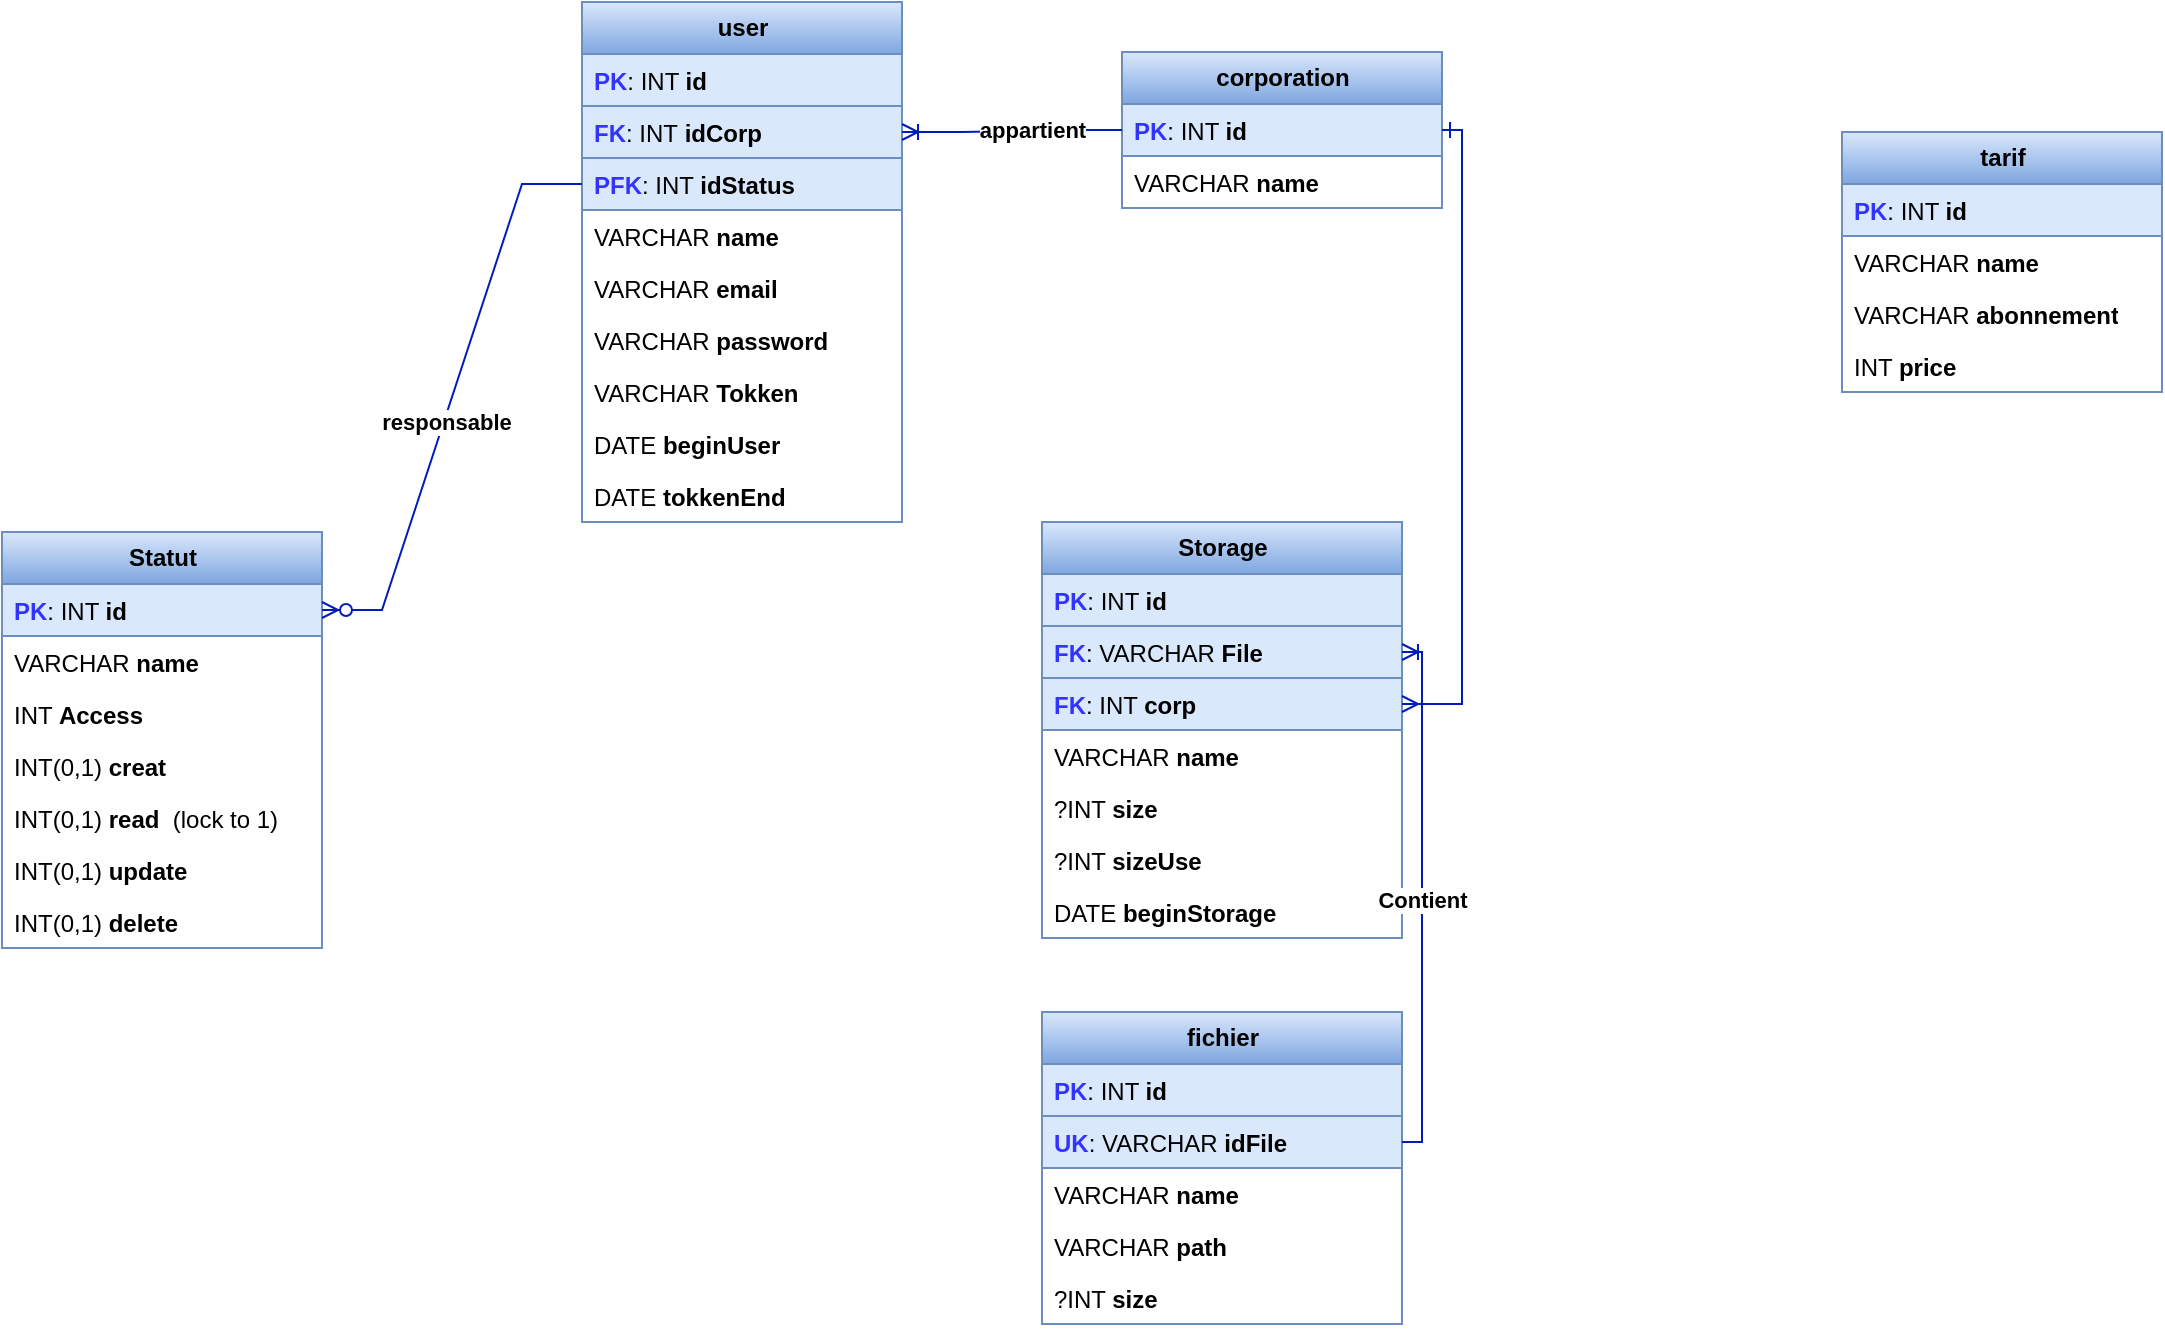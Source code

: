 <mxfile version="24.7.6">
  <diagram id="C5RBs43oDa-KdzZeNtuy" name="Page-1">
    <mxGraphModel dx="1434" dy="746" grid="1" gridSize="10" guides="1" tooltips="1" connect="1" arrows="1" fold="1" page="1" pageScale="1" pageWidth="1169" pageHeight="827" math="0" shadow="0">
      <root>
        <mxCell id="WIyWlLk6GJQsqaUBKTNV-0" />
        <mxCell id="WIyWlLk6GJQsqaUBKTNV-1" parent="WIyWlLk6GJQsqaUBKTNV-0" />
        <mxCell id="jUsBYwLIqbHVCt4yC-l_-19" value="user" style="swimlane;fontStyle=1;childLayout=stackLayout;horizontal=1;startSize=26;horizontalStack=0;resizeParent=1;resizeParentMax=0;resizeLast=0;collapsible=1;marginBottom=0;html=1;fillColor=#dae8fc;strokeColor=#6c8ebf;gradientColor=#7ea6e0;" parent="WIyWlLk6GJQsqaUBKTNV-1" vertex="1">
          <mxGeometry x="330" y="15" width="160" height="260" as="geometry" />
        </mxCell>
        <mxCell id="jUsBYwLIqbHVCt4yC-l_-20" value="&lt;b&gt;&lt;font color=&quot;#3333ff&quot;&gt;PK&lt;/font&gt;&lt;/b&gt;: INT &lt;b&gt;id&lt;/b&gt;" style="text;strokeColor=#6c8ebf;fillColor=#dae8fc;align=left;verticalAlign=top;spacingLeft=4;spacingRight=4;overflow=hidden;rotatable=0;points=[[0,0.5],[1,0.5]];portConstraint=eastwest;whiteSpace=wrap;html=1;" parent="jUsBYwLIqbHVCt4yC-l_-19" vertex="1">
          <mxGeometry y="26" width="160" height="26" as="geometry" />
        </mxCell>
        <mxCell id="jUsBYwLIqbHVCt4yC-l_-22" value="&lt;b&gt;&lt;font color=&quot;#3333ff&quot;&gt;FK&lt;/font&gt;&lt;/b&gt;: INT&amp;nbsp;&lt;b&gt;idCorp&amp;nbsp;&lt;/b&gt;" style="text;strokeColor=#6c8ebf;fillColor=#dae8fc;align=left;verticalAlign=top;spacingLeft=4;spacingRight=4;overflow=hidden;rotatable=0;points=[[0,0.5],[1,0.5]];portConstraint=eastwest;whiteSpace=wrap;html=1;" parent="jUsBYwLIqbHVCt4yC-l_-19" vertex="1">
          <mxGeometry y="52" width="160" height="26" as="geometry" />
        </mxCell>
        <mxCell id="jUsBYwLIqbHVCt4yC-l_-21" value="&lt;b&gt;&lt;font color=&quot;#3333ff&quot;&gt;PFK&lt;/font&gt;&lt;/b&gt;: INT &lt;b&gt;idStatus&lt;/b&gt;" style="text;strokeColor=#6c8ebf;fillColor=#dae8fc;align=left;verticalAlign=top;spacingLeft=4;spacingRight=4;overflow=hidden;rotatable=0;points=[[0,0.5],[1,0.5]];portConstraint=eastwest;whiteSpace=wrap;html=1;" parent="jUsBYwLIqbHVCt4yC-l_-19" vertex="1">
          <mxGeometry y="78" width="160" height="26" as="geometry" />
        </mxCell>
        <mxCell id="jUsBYwLIqbHVCt4yC-l_-23" value="VARCHAR&amp;nbsp;&lt;b&gt;name&lt;/b&gt;" style="text;strokeColor=none;fillColor=none;align=left;verticalAlign=top;spacingLeft=4;spacingRight=4;overflow=hidden;rotatable=0;points=[[0,0.5],[1,0.5]];portConstraint=eastwest;whiteSpace=wrap;html=1;" parent="jUsBYwLIqbHVCt4yC-l_-19" vertex="1">
          <mxGeometry y="104" width="160" height="26" as="geometry" />
        </mxCell>
        <mxCell id="jUsBYwLIqbHVCt4yC-l_-24" value="VARCHAR &lt;b&gt;email&lt;/b&gt;" style="text;strokeColor=none;fillColor=none;align=left;verticalAlign=top;spacingLeft=4;spacingRight=4;overflow=hidden;rotatable=0;points=[[0,0.5],[1,0.5]];portConstraint=eastwest;whiteSpace=wrap;html=1;" parent="jUsBYwLIqbHVCt4yC-l_-19" vertex="1">
          <mxGeometry y="130" width="160" height="26" as="geometry" />
        </mxCell>
        <mxCell id="jUsBYwLIqbHVCt4yC-l_-26" value="VARCHAR &lt;b&gt;password&lt;/b&gt;" style="text;strokeColor=none;fillColor=none;align=left;verticalAlign=top;spacingLeft=4;spacingRight=4;overflow=hidden;rotatable=0;points=[[0,0.5],[1,0.5]];portConstraint=eastwest;whiteSpace=wrap;html=1;" parent="jUsBYwLIqbHVCt4yC-l_-19" vertex="1">
          <mxGeometry y="156" width="160" height="26" as="geometry" />
        </mxCell>
        <mxCell id="jUsBYwLIqbHVCt4yC-l_-25" value="VARCHAR &lt;b&gt;Tokken&amp;nbsp;&lt;/b&gt;" style="text;strokeColor=none;fillColor=none;align=left;verticalAlign=top;spacingLeft=4;spacingRight=4;overflow=hidden;rotatable=0;points=[[0,0.5],[1,0.5]];portConstraint=eastwest;whiteSpace=wrap;html=1;" parent="jUsBYwLIqbHVCt4yC-l_-19" vertex="1">
          <mxGeometry y="182" width="160" height="26" as="geometry" />
        </mxCell>
        <mxCell id="jUsBYwLIqbHVCt4yC-l_-27" value="DATE &lt;b&gt;beginUser&lt;/b&gt;" style="text;strokeColor=none;fillColor=none;align=left;verticalAlign=top;spacingLeft=4;spacingRight=4;overflow=hidden;rotatable=0;points=[[0,0.5],[1,0.5]];portConstraint=eastwest;whiteSpace=wrap;html=1;" parent="jUsBYwLIqbHVCt4yC-l_-19" vertex="1">
          <mxGeometry y="208" width="160" height="26" as="geometry" />
        </mxCell>
        <mxCell id="jUsBYwLIqbHVCt4yC-l_-28" value="DATE &lt;b&gt;tokkenEnd&lt;/b&gt;" style="text;strokeColor=none;fillColor=none;align=left;verticalAlign=top;spacingLeft=4;spacingRight=4;overflow=hidden;rotatable=0;points=[[0,0.5],[1,0.5]];portConstraint=eastwest;whiteSpace=wrap;html=1;" parent="jUsBYwLIqbHVCt4yC-l_-19" vertex="1">
          <mxGeometry y="234" width="160" height="26" as="geometry" />
        </mxCell>
        <mxCell id="jUsBYwLIqbHVCt4yC-l_-29" value="corporation" style="swimlane;fontStyle=1;childLayout=stackLayout;horizontal=1;startSize=26;fillColor=#dae8fc;horizontalStack=0;resizeParent=1;resizeParentMax=0;resizeLast=0;collapsible=1;marginBottom=0;html=1;gradientColor=#7ea6e0;strokeColor=#6c8ebf;labelBackgroundColor=none;labelBorderColor=none;textShadow=0;" parent="WIyWlLk6GJQsqaUBKTNV-1" vertex="1">
          <mxGeometry x="600" y="40" width="160" height="78" as="geometry" />
        </mxCell>
        <mxCell id="jUsBYwLIqbHVCt4yC-l_-30" value="&lt;b&gt;&lt;font color=&quot;#3333ff&quot;&gt;PK&lt;/font&gt;&lt;/b&gt;: INT &lt;b&gt;id&lt;/b&gt;" style="text;strokeColor=#6c8ebf;fillColor=#dae8fc;align=left;verticalAlign=top;spacingLeft=4;spacingRight=4;overflow=hidden;rotatable=0;points=[[0,0.5],[1,0.5]];portConstraint=eastwest;whiteSpace=wrap;html=1;" parent="jUsBYwLIqbHVCt4yC-l_-29" vertex="1">
          <mxGeometry y="26" width="160" height="26" as="geometry" />
        </mxCell>
        <mxCell id="jUsBYwLIqbHVCt4yC-l_-33" value="VARCHAR&amp;nbsp;&lt;b&gt;name&lt;/b&gt;" style="text;strokeColor=none;fillColor=none;align=left;verticalAlign=top;spacingLeft=4;spacingRight=4;overflow=hidden;rotatable=0;points=[[0,0.5],[1,0.5]];portConstraint=eastwest;whiteSpace=wrap;html=1;" parent="jUsBYwLIqbHVCt4yC-l_-29" vertex="1">
          <mxGeometry y="52" width="160" height="26" as="geometry" />
        </mxCell>
        <mxCell id="jUsBYwLIqbHVCt4yC-l_-39" value="Statut" style="swimlane;fontStyle=1;childLayout=stackLayout;horizontal=1;startSize=26;fillColor=#dae8fc;horizontalStack=0;resizeParent=1;resizeParentMax=0;resizeLast=0;collapsible=1;marginBottom=0;html=1;gradientColor=#7ea6e0;strokeColor=#6c8ebf;" parent="WIyWlLk6GJQsqaUBKTNV-1" vertex="1">
          <mxGeometry x="40" y="280" width="160" height="208" as="geometry" />
        </mxCell>
        <mxCell id="jUsBYwLIqbHVCt4yC-l_-40" value="&lt;b&gt;&lt;font color=&quot;#3333ff&quot;&gt;PK&lt;/font&gt;&lt;/b&gt;: INT &lt;b&gt;id&lt;/b&gt;" style="text;strokeColor=#6c8ebf;fillColor=#dae8fc;align=left;verticalAlign=top;spacingLeft=4;spacingRight=4;overflow=hidden;rotatable=0;points=[[0,0.5],[1,0.5]];portConstraint=eastwest;whiteSpace=wrap;html=1;" parent="jUsBYwLIqbHVCt4yC-l_-39" vertex="1">
          <mxGeometry y="26" width="160" height="26" as="geometry" />
        </mxCell>
        <mxCell id="jUsBYwLIqbHVCt4yC-l_-41" value="VARCHAR&amp;nbsp;&lt;b&gt;name&lt;/b&gt;" style="text;strokeColor=none;fillColor=none;align=left;verticalAlign=top;spacingLeft=4;spacingRight=4;overflow=hidden;rotatable=0;points=[[0,0.5],[1,0.5]];portConstraint=eastwest;whiteSpace=wrap;html=1;" parent="jUsBYwLIqbHVCt4yC-l_-39" vertex="1">
          <mxGeometry y="52" width="160" height="26" as="geometry" />
        </mxCell>
        <mxCell id="wmvPWUq8RUSKI9edU3eR-12" value="INT &lt;b&gt;Access&lt;/b&gt;" style="text;strokeColor=none;fillColor=none;align=left;verticalAlign=top;spacingLeft=4;spacingRight=4;overflow=hidden;rotatable=0;points=[[0,0.5],[1,0.5]];portConstraint=eastwest;whiteSpace=wrap;html=1;" vertex="1" parent="jUsBYwLIqbHVCt4yC-l_-39">
          <mxGeometry y="78" width="160" height="26" as="geometry" />
        </mxCell>
        <mxCell id="wmvPWUq8RUSKI9edU3eR-20" value="INT(0,1) &lt;b&gt;creat&lt;/b&gt;" style="text;strokeColor=none;fillColor=none;align=left;verticalAlign=top;spacingLeft=4;spacingRight=4;overflow=hidden;rotatable=0;points=[[0,0.5],[1,0.5]];portConstraint=eastwest;whiteSpace=wrap;html=1;" vertex="1" parent="jUsBYwLIqbHVCt4yC-l_-39">
          <mxGeometry y="104" width="160" height="26" as="geometry" />
        </mxCell>
        <mxCell id="wmvPWUq8RUSKI9edU3eR-28" value="INT(0,1)&amp;nbsp;&lt;b&gt;read&amp;nbsp; &lt;/b&gt;(lock to 1)" style="text;strokeColor=none;fillColor=none;align=left;verticalAlign=top;spacingLeft=4;spacingRight=4;overflow=hidden;rotatable=0;points=[[0,0.5],[1,0.5]];portConstraint=eastwest;whiteSpace=wrap;html=1;" vertex="1" parent="jUsBYwLIqbHVCt4yC-l_-39">
          <mxGeometry y="130" width="160" height="26" as="geometry" />
        </mxCell>
        <mxCell id="wmvPWUq8RUSKI9edU3eR-26" value="INT(0,1)&amp;nbsp;&lt;b&gt;update&lt;/b&gt;" style="text;strokeColor=none;fillColor=none;align=left;verticalAlign=top;spacingLeft=4;spacingRight=4;overflow=hidden;rotatable=0;points=[[0,0.5],[1,0.5]];portConstraint=eastwest;whiteSpace=wrap;html=1;" vertex="1" parent="jUsBYwLIqbHVCt4yC-l_-39">
          <mxGeometry y="156" width="160" height="26" as="geometry" />
        </mxCell>
        <mxCell id="wmvPWUq8RUSKI9edU3eR-27" value="INT(0,1)&amp;nbsp;&lt;b&gt;delete&lt;/b&gt;" style="text;strokeColor=none;fillColor=none;align=left;verticalAlign=top;spacingLeft=4;spacingRight=4;overflow=hidden;rotatable=0;points=[[0,0.5],[1,0.5]];portConstraint=eastwest;whiteSpace=wrap;html=1;" vertex="1" parent="jUsBYwLIqbHVCt4yC-l_-39">
          <mxGeometry y="182" width="160" height="26" as="geometry" />
        </mxCell>
        <mxCell id="jUsBYwLIqbHVCt4yC-l_-45" value="tarif" style="swimlane;fontStyle=1;childLayout=stackLayout;horizontal=1;startSize=26;fillColor=#dae8fc;horizontalStack=0;resizeParent=1;resizeParentMax=0;resizeLast=0;collapsible=1;marginBottom=0;html=1;gradientColor=#7ea6e0;strokeColor=#6c8ebf;" parent="WIyWlLk6GJQsqaUBKTNV-1" vertex="1">
          <mxGeometry x="960" y="80" width="160" height="130" as="geometry" />
        </mxCell>
        <mxCell id="jUsBYwLIqbHVCt4yC-l_-46" value="&lt;b&gt;&lt;font color=&quot;#3333ff&quot;&gt;PK&lt;/font&gt;&lt;/b&gt;: INT &lt;b&gt;id&lt;/b&gt;" style="text;strokeColor=#6c8ebf;fillColor=#dae8fc;align=left;verticalAlign=top;spacingLeft=4;spacingRight=4;overflow=hidden;rotatable=0;points=[[0,0.5],[1,0.5]];portConstraint=eastwest;whiteSpace=wrap;html=1;" parent="jUsBYwLIqbHVCt4yC-l_-45" vertex="1">
          <mxGeometry y="26" width="160" height="26" as="geometry" />
        </mxCell>
        <mxCell id="jUsBYwLIqbHVCt4yC-l_-47" value="VARCHAR&amp;nbsp;&lt;b&gt;name&lt;/b&gt;" style="text;strokeColor=none;fillColor=none;align=left;verticalAlign=top;spacingLeft=4;spacingRight=4;overflow=hidden;rotatable=0;points=[[0,0.5],[1,0.5]];portConstraint=eastwest;whiteSpace=wrap;html=1;" parent="jUsBYwLIqbHVCt4yC-l_-45" vertex="1">
          <mxGeometry y="52" width="160" height="26" as="geometry" />
        </mxCell>
        <mxCell id="wmvPWUq8RUSKI9edU3eR-6" value="VARCHAR&amp;nbsp;&lt;span style=&quot;text-align: center; text-wrap: nowrap;&quot;&gt;&lt;b&gt;abonnement&lt;/b&gt;&lt;/span&gt;" style="text;strokeColor=none;fillColor=none;align=left;verticalAlign=top;spacingLeft=4;spacingRight=4;overflow=hidden;rotatable=0;points=[[0,0.5],[1,0.5]];portConstraint=eastwest;whiteSpace=wrap;html=1;" vertex="1" parent="jUsBYwLIqbHVCt4yC-l_-45">
          <mxGeometry y="78" width="160" height="26" as="geometry" />
        </mxCell>
        <mxCell id="cTca6WcIfXL_CAJT0KR--2" value="INT &lt;b&gt;price&lt;/b&gt;" style="text;strokeColor=none;fillColor=none;align=left;verticalAlign=top;spacingLeft=4;spacingRight=4;overflow=hidden;rotatable=0;points=[[0,0.5],[1,0.5]];portConstraint=eastwest;whiteSpace=wrap;html=1;" parent="jUsBYwLIqbHVCt4yC-l_-45" vertex="1">
          <mxGeometry y="104" width="160" height="26" as="geometry" />
        </mxCell>
        <mxCell id="jUsBYwLIqbHVCt4yC-l_-48" value="Storage" style="swimlane;fontStyle=1;childLayout=stackLayout;horizontal=1;startSize=26;fillColor=#dae8fc;horizontalStack=0;resizeParent=1;resizeParentMax=0;resizeLast=0;collapsible=1;marginBottom=0;html=1;gradientColor=#7ea6e0;strokeColor=#6c8ebf;" parent="WIyWlLk6GJQsqaUBKTNV-1" vertex="1">
          <mxGeometry x="560" y="275" width="180" height="208" as="geometry" />
        </mxCell>
        <mxCell id="jUsBYwLIqbHVCt4yC-l_-49" value="&lt;b style=&quot;&quot;&gt;&lt;font color=&quot;#3333ff&quot;&gt;PK&lt;/font&gt;&lt;/b&gt;: INT &lt;b&gt;id&lt;/b&gt;" style="text;strokeColor=#6c8ebf;fillColor=#dae8fc;align=left;verticalAlign=top;spacingLeft=4;spacingRight=4;overflow=hidden;rotatable=0;points=[[0,0.5],[1,0.5]];portConstraint=eastwest;whiteSpace=wrap;html=1;" parent="jUsBYwLIqbHVCt4yC-l_-48" vertex="1">
          <mxGeometry y="26" width="180" height="26" as="geometry" />
        </mxCell>
        <mxCell id="wmvPWUq8RUSKI9edU3eR-1" value="&lt;b style=&quot;&quot;&gt;&lt;font style=&quot;&quot; color=&quot;#3333ff&quot;&gt;FK&lt;/font&gt;&lt;/b&gt;: VARCHAR&amp;nbsp;&lt;b&gt;File&lt;/b&gt;" style="text;strokeColor=#6c8ebf;fillColor=#dae8fc;align=left;verticalAlign=top;spacingLeft=4;spacingRight=4;overflow=hidden;rotatable=0;points=[[0,0.5],[1,0.5]];portConstraint=eastwest;whiteSpace=wrap;html=1;" vertex="1" parent="jUsBYwLIqbHVCt4yC-l_-48">
          <mxGeometry y="52" width="180" height="26" as="geometry" />
        </mxCell>
        <mxCell id="wmvPWUq8RUSKI9edU3eR-7" value="&lt;b style=&quot;&quot;&gt;&lt;font color=&quot;#3333ff&quot;&gt;FK&lt;/font&gt;&lt;/b&gt;: INT &lt;b&gt;corp&lt;/b&gt;&lt;div&gt;&lt;b&gt;&lt;br&gt;&lt;/b&gt;&lt;/div&gt;" style="text;strokeColor=#6c8ebf;fillColor=#dae8fc;align=left;verticalAlign=top;spacingLeft=4;spacingRight=4;overflow=hidden;rotatable=0;points=[[0,0.5],[1,0.5]];portConstraint=eastwest;whiteSpace=wrap;html=1;" vertex="1" parent="jUsBYwLIqbHVCt4yC-l_-48">
          <mxGeometry y="78" width="180" height="26" as="geometry" />
        </mxCell>
        <mxCell id="jUsBYwLIqbHVCt4yC-l_-50" value="VARCHAR&amp;nbsp;&lt;b&gt;name&lt;/b&gt;" style="text;strokeColor=none;fillColor=none;align=left;verticalAlign=top;spacingLeft=4;spacingRight=4;overflow=hidden;rotatable=0;points=[[0,0.5],[1,0.5]];portConstraint=eastwest;whiteSpace=wrap;html=1;" parent="jUsBYwLIqbHVCt4yC-l_-48" vertex="1">
          <mxGeometry y="104" width="180" height="26" as="geometry" />
        </mxCell>
        <mxCell id="cTca6WcIfXL_CAJT0KR--1" value="?INT &lt;b&gt;size&lt;/b&gt;" style="text;strokeColor=none;fillColor=none;align=left;verticalAlign=top;spacingLeft=4;spacingRight=4;overflow=hidden;rotatable=0;points=[[0,0.5],[1,0.5]];portConstraint=eastwest;whiteSpace=wrap;html=1;" parent="jUsBYwLIqbHVCt4yC-l_-48" vertex="1">
          <mxGeometry y="130" width="180" height="26" as="geometry" />
        </mxCell>
        <mxCell id="wmvPWUq8RUSKI9edU3eR-8" value="?INT &lt;b&gt;sizeUse&lt;/b&gt;" style="text;strokeColor=none;fillColor=none;align=left;verticalAlign=top;spacingLeft=4;spacingRight=4;overflow=hidden;rotatable=0;points=[[0,0.5],[1,0.5]];portConstraint=eastwest;whiteSpace=wrap;html=1;" vertex="1" parent="jUsBYwLIqbHVCt4yC-l_-48">
          <mxGeometry y="156" width="180" height="26" as="geometry" />
        </mxCell>
        <mxCell id="wmvPWUq8RUSKI9edU3eR-23" value="DATE &lt;b&gt;beginStorage&lt;/b&gt;" style="text;strokeColor=none;fillColor=none;align=left;verticalAlign=top;spacingLeft=4;spacingRight=4;overflow=hidden;rotatable=0;points=[[0,0.5],[1,0.5]];portConstraint=eastwest;whiteSpace=wrap;html=1;" vertex="1" parent="jUsBYwLIqbHVCt4yC-l_-48">
          <mxGeometry y="182" width="180" height="26" as="geometry" />
        </mxCell>
        <mxCell id="jUsBYwLIqbHVCt4yC-l_-51" value="fichier" style="swimlane;fontStyle=1;childLayout=stackLayout;horizontal=1;startSize=26;fillColor=#dae8fc;horizontalStack=0;resizeParent=1;resizeParentMax=0;resizeLast=0;collapsible=1;marginBottom=0;html=1;gradientColor=#7ea6e0;strokeColor=#6c8ebf;" parent="WIyWlLk6GJQsqaUBKTNV-1" vertex="1">
          <mxGeometry x="560" y="520" width="180" height="156" as="geometry" />
        </mxCell>
        <mxCell id="jUsBYwLIqbHVCt4yC-l_-52" value="&lt;b&gt;&lt;font color=&quot;#3333ff&quot;&gt;PK&lt;/font&gt;&lt;/b&gt;: INT &lt;b&gt;id&lt;/b&gt;" style="text;strokeColor=#6c8ebf;fillColor=#dae8fc;align=left;verticalAlign=top;spacingLeft=4;spacingRight=4;overflow=hidden;rotatable=0;points=[[0,0.5],[1,0.5]];portConstraint=eastwest;whiteSpace=wrap;html=1;" parent="jUsBYwLIqbHVCt4yC-l_-51" vertex="1">
          <mxGeometry y="26" width="180" height="26" as="geometry" />
        </mxCell>
        <mxCell id="wmvPWUq8RUSKI9edU3eR-4" value="&lt;b&gt;&lt;font color=&quot;#3333ff&quot;&gt;UK&lt;/font&gt;&lt;/b&gt;:&lt;b&gt;&amp;nbsp;&lt;/b&gt;VARCHAR &lt;b&gt;idFile&lt;/b&gt;" style="text;strokeColor=#6c8ebf;fillColor=#dae8fc;align=left;verticalAlign=top;spacingLeft=4;spacingRight=4;overflow=hidden;rotatable=0;points=[[0,0.5],[1,0.5]];portConstraint=eastwest;whiteSpace=wrap;html=1;" vertex="1" parent="jUsBYwLIqbHVCt4yC-l_-51">
          <mxGeometry y="52" width="180" height="26" as="geometry" />
        </mxCell>
        <mxCell id="jUsBYwLIqbHVCt4yC-l_-53" value="VARCHAR&amp;nbsp;&lt;b&gt;name&lt;/b&gt;" style="text;strokeColor=none;fillColor=none;align=left;verticalAlign=top;spacingLeft=4;spacingRight=4;overflow=hidden;rotatable=0;points=[[0,0.5],[1,0.5]];portConstraint=eastwest;whiteSpace=wrap;html=1;" parent="jUsBYwLIqbHVCt4yC-l_-51" vertex="1">
          <mxGeometry y="78" width="180" height="26" as="geometry" />
        </mxCell>
        <mxCell id="jUsBYwLIqbHVCt4yC-l_-54" value="VARCHAR &lt;b&gt;path&lt;/b&gt;" style="text;strokeColor=none;fillColor=none;align=left;verticalAlign=top;spacingLeft=4;spacingRight=4;overflow=hidden;rotatable=0;points=[[0,0.5],[1,0.5]];portConstraint=eastwest;whiteSpace=wrap;html=1;" parent="jUsBYwLIqbHVCt4yC-l_-51" vertex="1">
          <mxGeometry y="104" width="180" height="26" as="geometry" />
        </mxCell>
        <mxCell id="cTca6WcIfXL_CAJT0KR--0" value="?INT &lt;b&gt;size&lt;/b&gt;" style="text;strokeColor=none;fillColor=none;align=left;verticalAlign=top;spacingLeft=4;spacingRight=4;overflow=hidden;rotatable=0;points=[[0,0.5],[1,0.5]];portConstraint=eastwest;whiteSpace=wrap;html=1;" parent="jUsBYwLIqbHVCt4yC-l_-51" vertex="1">
          <mxGeometry y="130" width="180" height="26" as="geometry" />
        </mxCell>
        <mxCell id="wmvPWUq8RUSKI9edU3eR-3" value="" style="edgeStyle=orthogonalEdgeStyle;fontSize=12;html=1;endArrow=ERoneToMany;rounded=0;exitX=1;exitY=0.5;exitDx=0;exitDy=0;entryX=1;entryY=0.5;entryDx=0;entryDy=0;fillColor=#0050ef;strokeColor=#001DBC;" edge="1" parent="WIyWlLk6GJQsqaUBKTNV-1" source="wmvPWUq8RUSKI9edU3eR-4" target="wmvPWUq8RUSKI9edU3eR-1">
          <mxGeometry width="100" height="100" relative="1" as="geometry">
            <mxPoint x="840" y="350" as="sourcePoint" />
            <mxPoint x="860" y="218" as="targetPoint" />
          </mxGeometry>
        </mxCell>
        <mxCell id="wmvPWUq8RUSKI9edU3eR-5" value="Contient" style="edgeLabel;html=1;align=center;verticalAlign=middle;resizable=0;points=[];fontStyle=1" vertex="1" connectable="0" parent="wmvPWUq8RUSKI9edU3eR-3">
          <mxGeometry x="-0.008" relative="1" as="geometry">
            <mxPoint as="offset" />
          </mxGeometry>
        </mxCell>
        <mxCell id="wmvPWUq8RUSKI9edU3eR-13" value="" style="edgeStyle=entityRelationEdgeStyle;fontSize=12;html=1;endArrow=ERoneToMany;rounded=0;entryX=1;entryY=0.5;entryDx=0;entryDy=0;fillColor=#0050ef;strokeColor=#001DBC;exitX=0;exitY=0.5;exitDx=0;exitDy=0;" edge="1" parent="WIyWlLk6GJQsqaUBKTNV-1" source="jUsBYwLIqbHVCt4yC-l_-30" target="jUsBYwLIqbHVCt4yC-l_-22">
          <mxGeometry width="100" height="100" relative="1" as="geometry">
            <mxPoint x="200" y="120" as="sourcePoint" />
            <mxPoint x="460" y="230" as="targetPoint" />
          </mxGeometry>
        </mxCell>
        <mxCell id="wmvPWUq8RUSKI9edU3eR-17" value="appartient" style="edgeLabel;html=1;align=center;verticalAlign=middle;resizable=0;points=[];fontStyle=1" vertex="1" connectable="0" parent="wmvPWUq8RUSKI9edU3eR-13">
          <mxGeometry x="-0.171" y="-1" relative="1" as="geometry">
            <mxPoint as="offset" />
          </mxGeometry>
        </mxCell>
        <mxCell id="wmvPWUq8RUSKI9edU3eR-15" value="" style="edgeStyle=entityRelationEdgeStyle;fontSize=12;html=1;endArrow=ERzeroToMany;endFill=1;rounded=0;fillColor=#0050ef;strokeColor=#001DBC;exitX=0;exitY=0.5;exitDx=0;exitDy=0;entryX=1;entryY=0.5;entryDx=0;entryDy=0;" edge="1" parent="WIyWlLk6GJQsqaUBKTNV-1" source="jUsBYwLIqbHVCt4yC-l_-21" target="jUsBYwLIqbHVCt4yC-l_-40">
          <mxGeometry width="100" height="100" relative="1" as="geometry">
            <mxPoint x="360" y="330" as="sourcePoint" />
            <mxPoint x="310" y="330" as="targetPoint" />
          </mxGeometry>
        </mxCell>
        <mxCell id="wmvPWUq8RUSKI9edU3eR-16" value="responsable" style="edgeLabel;html=1;align=center;verticalAlign=middle;resizable=0;points=[];fontStyle=1" vertex="1" connectable="0" parent="wmvPWUq8RUSKI9edU3eR-15">
          <mxGeometry x="0.086" y="1" relative="1" as="geometry">
            <mxPoint as="offset" />
          </mxGeometry>
        </mxCell>
        <mxCell id="wmvPWUq8RUSKI9edU3eR-30" value="" style="edgeStyle=orthogonalEdgeStyle;fontSize=12;html=1;endArrow=ERone;startArrow=ERmany;rounded=0;entryX=1;entryY=0.5;entryDx=0;entryDy=0;exitX=1;exitY=0.5;exitDx=0;exitDy=0;fillColor=#0050ef;strokeColor=#001DBC;endFill=0;" edge="1" parent="WIyWlLk6GJQsqaUBKTNV-1" source="wmvPWUq8RUSKI9edU3eR-7" target="jUsBYwLIqbHVCt4yC-l_-29">
          <mxGeometry width="100" height="100" relative="1" as="geometry">
            <mxPoint x="400" y="330" as="sourcePoint" />
            <mxPoint x="500" y="230" as="targetPoint" />
          </mxGeometry>
        </mxCell>
      </root>
    </mxGraphModel>
  </diagram>
</mxfile>
